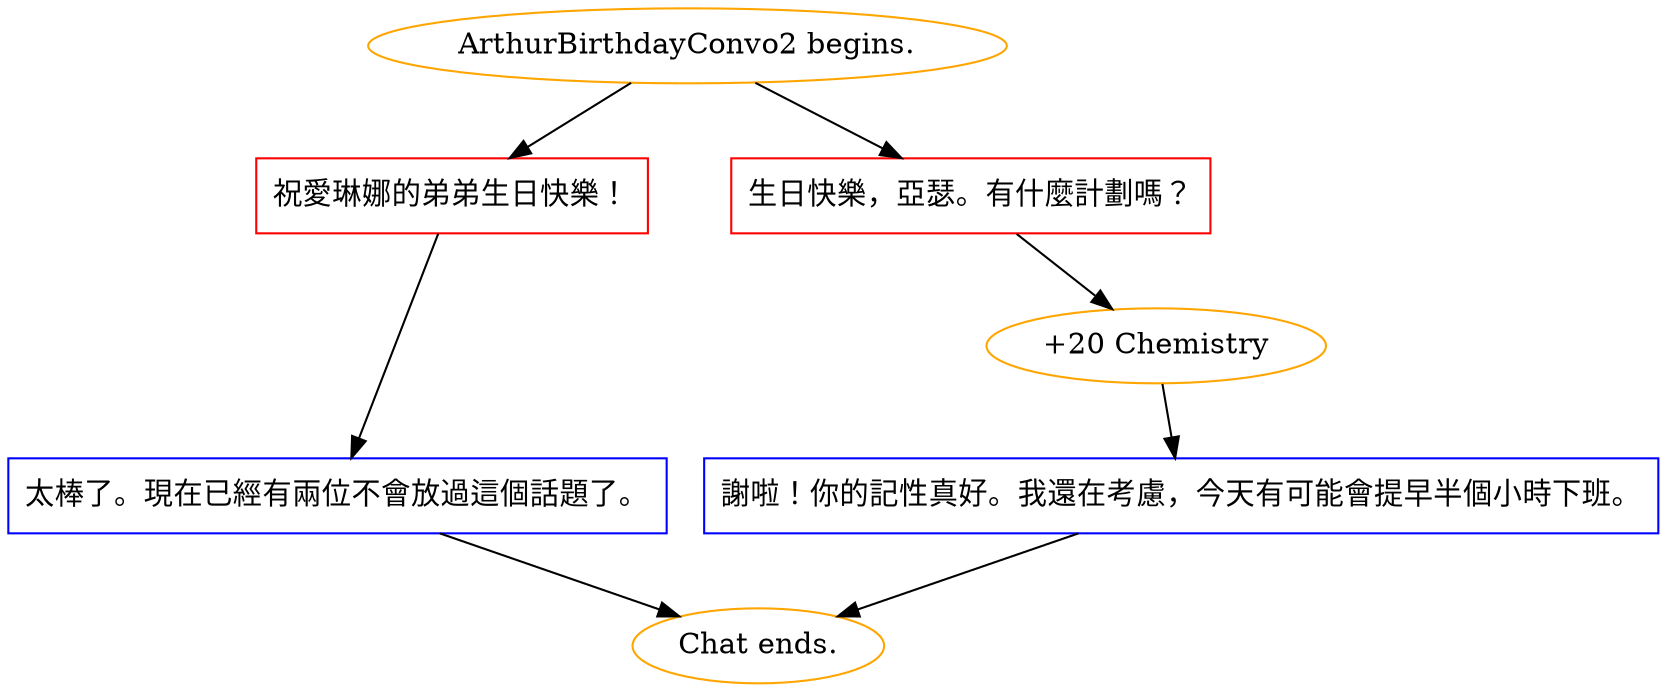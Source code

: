 digraph {
	"ArthurBirthdayConvo2 begins." [color=orange];
		"ArthurBirthdayConvo2 begins." -> j454087331;
		"ArthurBirthdayConvo2 begins." -> j2230902245;
	j454087331 [label="祝愛琳娜的弟弟生日快樂！",shape=box,color=red];
		j454087331 -> j1926890465;
	j2230902245 [label="生日快樂，亞瑟。有什麼計劃嗎？",shape=box,color=red];
		j2230902245 -> j1000986935;
	j1926890465 [label="太棒了。現在已經有兩位不會放過這個話題了。",shape=box,color=blue];
		j1926890465 -> "Chat ends.";
	j1000986935 [label="+20 Chemistry",color=orange];
		j1000986935 -> j2909990401;
	"Chat ends." [color=orange];
	j2909990401 [label="謝啦！你的記性真好。我還在考慮，今天有可能會提早半個小時下班。",shape=box,color=blue];
		j2909990401 -> "Chat ends.";
}